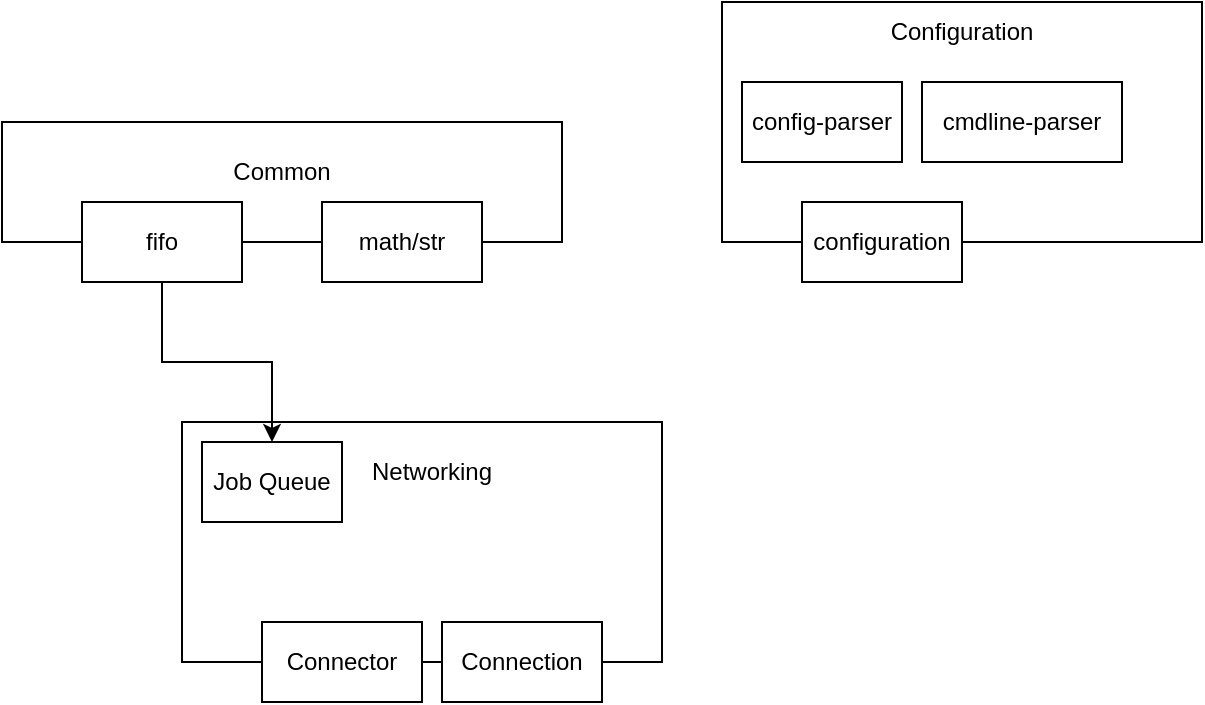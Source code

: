 <mxfile version="24.7.17">
  <diagram name="Page-1" id="5VoNiTRzS1JA330-w3Px">
    <mxGraphModel dx="794" dy="478" grid="1" gridSize="10" guides="1" tooltips="1" connect="1" arrows="1" fold="1" page="1" pageScale="1" pageWidth="850" pageHeight="1100" math="0" shadow="0">
      <root>
        <mxCell id="0" />
        <mxCell id="1" parent="0" />
        <mxCell id="XvC0Ti4cy0yzG44n4hqo-10" value="" style="rounded=0;whiteSpace=wrap;html=1;" vertex="1" parent="1">
          <mxGeometry x="90" y="390" width="240" height="120" as="geometry" />
        </mxCell>
        <mxCell id="XvC0Ti4cy0yzG44n4hqo-3" value="" style="rounded=0;whiteSpace=wrap;html=1;" vertex="1" parent="1">
          <mxGeometry y="240" width="280" height="60" as="geometry" />
        </mxCell>
        <mxCell id="XvC0Ti4cy0yzG44n4hqo-13" style="edgeStyle=orthogonalEdgeStyle;rounded=0;orthogonalLoop=1;jettySize=auto;html=1;entryX=0.5;entryY=0;entryDx=0;entryDy=0;" edge="1" parent="1" source="XvC0Ti4cy0yzG44n4hqo-1" target="XvC0Ti4cy0yzG44n4hqo-12">
          <mxGeometry relative="1" as="geometry" />
        </mxCell>
        <mxCell id="XvC0Ti4cy0yzG44n4hqo-1" value="fifo" style="rounded=0;whiteSpace=wrap;html=1;" vertex="1" parent="1">
          <mxGeometry x="40" y="280" width="80" height="40" as="geometry" />
        </mxCell>
        <mxCell id="XvC0Ti4cy0yzG44n4hqo-2" value="math/str" style="rounded=0;whiteSpace=wrap;html=1;" vertex="1" parent="1">
          <mxGeometry x="160" y="280" width="80" height="40" as="geometry" />
        </mxCell>
        <mxCell id="XvC0Ti4cy0yzG44n4hqo-4" value="Common" style="text;html=1;align=center;verticalAlign=middle;whiteSpace=wrap;rounded=0;" vertex="1" parent="1">
          <mxGeometry x="110" y="250" width="60" height="30" as="geometry" />
        </mxCell>
        <mxCell id="XvC0Ti4cy0yzG44n4hqo-5" value="" style="rounded=0;whiteSpace=wrap;html=1;" vertex="1" parent="1">
          <mxGeometry x="360" y="180" width="240" height="120" as="geometry" />
        </mxCell>
        <mxCell id="XvC0Ti4cy0yzG44n4hqo-6" value="configuration" style="rounded=0;whiteSpace=wrap;html=1;" vertex="1" parent="1">
          <mxGeometry x="400" y="280" width="80" height="40" as="geometry" />
        </mxCell>
        <mxCell id="XvC0Ti4cy0yzG44n4hqo-7" value="config-parser" style="rounded=0;whiteSpace=wrap;html=1;" vertex="1" parent="1">
          <mxGeometry x="370" y="220" width="80" height="40" as="geometry" />
        </mxCell>
        <mxCell id="XvC0Ti4cy0yzG44n4hqo-8" value="cmdline-parser" style="rounded=0;whiteSpace=wrap;html=1;" vertex="1" parent="1">
          <mxGeometry x="460" y="220" width="100" height="40" as="geometry" />
        </mxCell>
        <mxCell id="XvC0Ti4cy0yzG44n4hqo-9" value="Configuration" style="text;html=1;align=center;verticalAlign=middle;whiteSpace=wrap;rounded=0;" vertex="1" parent="1">
          <mxGeometry x="450" y="180" width="60" height="30" as="geometry" />
        </mxCell>
        <mxCell id="XvC0Ti4cy0yzG44n4hqo-11" value="Connector" style="rounded=0;whiteSpace=wrap;html=1;" vertex="1" parent="1">
          <mxGeometry x="130" y="490" width="80" height="40" as="geometry" />
        </mxCell>
        <mxCell id="XvC0Ti4cy0yzG44n4hqo-12" value="Job Queue" style="rounded=0;whiteSpace=wrap;html=1;" vertex="1" parent="1">
          <mxGeometry x="100" y="400" width="70" height="40" as="geometry" />
        </mxCell>
        <mxCell id="XvC0Ti4cy0yzG44n4hqo-14" value="Networking" style="text;html=1;align=center;verticalAlign=middle;whiteSpace=wrap;rounded=0;" vertex="1" parent="1">
          <mxGeometry x="180" y="400" width="70" height="30" as="geometry" />
        </mxCell>
        <mxCell id="XvC0Ti4cy0yzG44n4hqo-15" value="Connection" style="rounded=0;whiteSpace=wrap;html=1;" vertex="1" parent="1">
          <mxGeometry x="220" y="490" width="80" height="40" as="geometry" />
        </mxCell>
      </root>
    </mxGraphModel>
  </diagram>
</mxfile>
